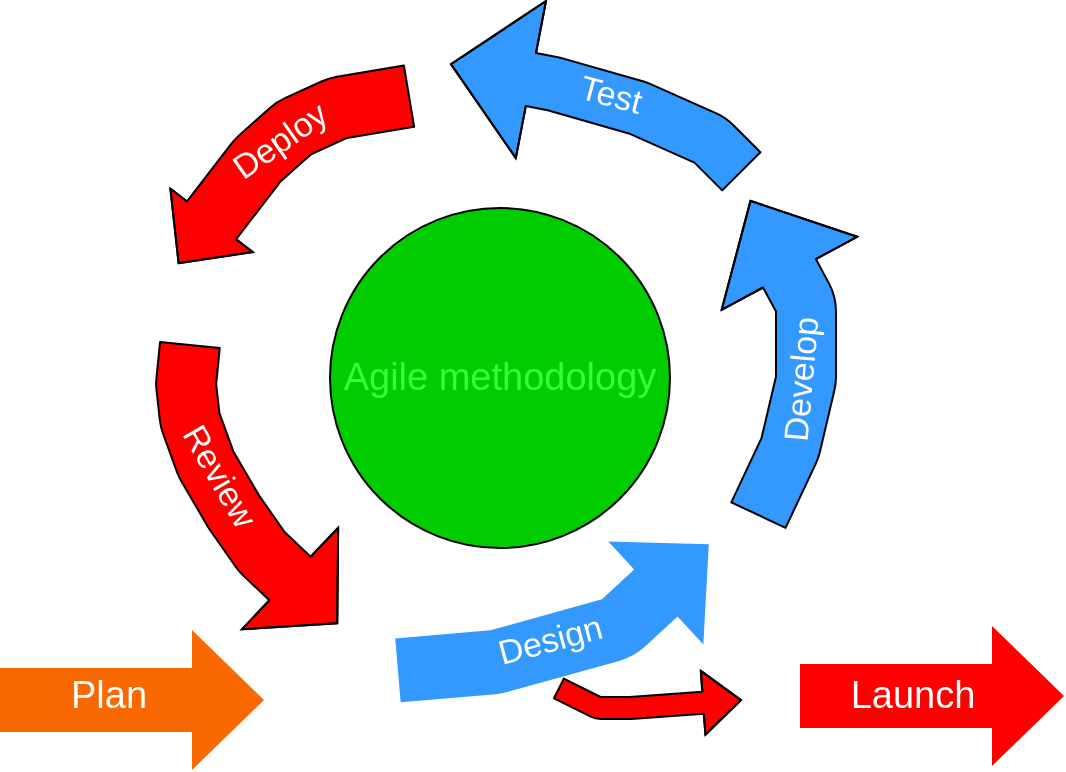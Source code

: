 <mxfile>
    <diagram id="DDXl55QxNX7q0bwSXr1j" name="Page-1">
        <mxGraphModel dx="576" dy="432" grid="0" gridSize="10" guides="1" tooltips="1" connect="1" arrows="1" fold="1" page="1" pageScale="1" pageWidth="850" pageHeight="1100" background="#ffffff" math="0" shadow="0">
            <root>
                <mxCell id="0"/>
                <mxCell id="1" parent="0"/>
                <mxCell id="8" value="" style="shape=flexArrow;endArrow=classic;rounded=1;shadow=0;strokeWidth=18;fontSize=19;fillColor=#fa6800;strokeColor=none;width=15;fontColor=none;noLabel=1;labelBackgroundColor=none;" parent="1" edge="1">
                    <mxGeometry width="50" height="50" relative="1" as="geometry">
                        <mxPoint x="28" y="476" as="sourcePoint"/>
                        <mxPoint x="178" y="476" as="targetPoint"/>
                    </mxGeometry>
                </mxCell>
                <mxCell id="12" value="&lt;span style=&quot;&quot;&gt;Plan&lt;/span&gt;" style="edgeLabel;html=1;align=center;verticalAlign=middle;resizable=0;points=[];fontSize=19;fontColor=#FFFFFF;labelBackgroundColor=none;" parent="8" vertex="1" connectable="0">
                    <mxGeometry x="-0.191" relative="1" as="geometry">
                        <mxPoint x="2" y="-2" as="offset"/>
                    </mxGeometry>
                </mxCell>
                <mxCell id="28" value="&lt;span style=&quot;&quot;&gt;Plan&lt;/span&gt;" style="edgeLabel;html=1;align=center;verticalAlign=middle;resizable=0;points=[];fontSize=19;fontColor=#FFFFFF;labelBackgroundColor=none;" parent="8" vertex="1" connectable="0">
                    <mxGeometry x="-0.191" relative="1" as="geometry">
                        <mxPoint x="206" y="2" as="offset"/>
                    </mxGeometry>
                </mxCell>
                <mxCell id="16" value="" style="shape=flexArrow;endArrow=classic;rounded=1;shadow=0;strokeWidth=18;fontSize=19;fillColor=#FF0000;strokeColor=none;width=15;fontColor=none;noLabel=1;labelBackgroundColor=none;" parent="1" edge="1">
                    <mxGeometry width="50" height="50" relative="1" as="geometry">
                        <mxPoint x="428" y="474" as="sourcePoint"/>
                        <mxPoint x="578" y="474" as="targetPoint"/>
                    </mxGeometry>
                </mxCell>
                <mxCell id="17" value="&lt;span style=&quot;&quot;&gt;Launch&lt;/span&gt;" style="edgeLabel;html=1;align=center;verticalAlign=middle;resizable=0;points=[];fontSize=19;fontColor=#FFFFFF;labelBackgroundColor=none;" parent="16" vertex="1" connectable="0">
                    <mxGeometry x="-0.191" relative="1" as="geometry">
                        <mxPoint x="4" as="offset"/>
                    </mxGeometry>
                </mxCell>
                <mxCell id="18" value="" style="shape=flexArrow;endArrow=classic;html=1;fillColor=#FF0000;startArrow=none;" parent="1" source="2" edge="1">
                    <mxGeometry width="50" height="50" relative="1" as="geometry">
                        <mxPoint x="272" y="360" as="sourcePoint"/>
                        <mxPoint x="322" y="310" as="targetPoint"/>
                    </mxGeometry>
                </mxCell>
                <mxCell id="19" value="" style="shape=flexArrow;endArrow=none;html=1;fillColor=#FF0000;" parent="1" target="2" edge="1">
                    <mxGeometry width="50" height="50" relative="1" as="geometry">
                        <mxPoint x="272" y="360" as="sourcePoint"/>
                        <mxPoint x="322" y="310" as="targetPoint"/>
                    </mxGeometry>
                </mxCell>
                <mxCell id="2" value="&lt;font style=&quot;font-size: 19px;&quot;&gt;Agile methodology&lt;/font&gt;" style="ellipse;whiteSpace=wrap;html=1;aspect=fixed;gradientColor=none;strokeColor=default;labelBackgroundColor=none;labelBorderColor=none;fillColor=#00CC00;fontColor=#33FF33;" parent="1" vertex="1">
                    <mxGeometry x="202" y="230" width="170" height="170" as="geometry"/>
                </mxCell>
                <mxCell id="22" value="" style="shape=flexArrow;endArrow=classic;rounded=1;shadow=0;strokeWidth=18;fontSize=19;fillColor=#3399FF;strokeColor=none;width=15;fontColor=none;noLabel=1;labelBackgroundColor=none;" parent="1" edge="1">
                    <mxGeometry width="50" height="50" relative="1" as="geometry">
                        <mxPoint x="227" y="462" as="sourcePoint"/>
                        <mxPoint x="398" y="392" as="targetPoint"/>
                        <Array as="points">
                            <mxPoint x="285" y="457"/>
                            <mxPoint x="346" y="440"/>
                        </Array>
                    </mxGeometry>
                </mxCell>
                <mxCell id="30" value="Design" style="edgeLabel;html=1;align=center;verticalAlign=middle;resizable=0;points=[];fontColor=#FFFFFF;labelBackgroundColor=none;fontSize=17;rotation=-15;" parent="22" vertex="1" connectable="0">
                    <mxGeometry x="-0.327" y="-2" relative="1" as="geometry">
                        <mxPoint x="20" y="-10" as="offset"/>
                    </mxGeometry>
                </mxCell>
                <mxCell id="25" value="" style="shape=flexArrow;endArrow=classic;html=1;fontColor=#33FF33;fillColor=#3399FF;width=30;endWidth=46;endSize=13.37;" parent="1" edge="1">
                    <mxGeometry width="50" height="50" relative="1" as="geometry">
                        <mxPoint x="416" y="384" as="sourcePoint"/>
                        <mxPoint x="412" y="226" as="targetPoint"/>
                        <Array as="points">
                            <mxPoint x="432" y="350"/>
                            <mxPoint x="440" y="316"/>
                            <mxPoint x="440" y="278"/>
                        </Array>
                    </mxGeometry>
                </mxCell>
                <mxCell id="34" value="Develop" style="edgeLabel;html=1;align=center;verticalAlign=middle;resizable=0;points=[];fontSize=17;fontColor=#FFFFFF;labelBackgroundColor=none;rotation=-85;" parent="25" vertex="1" connectable="0">
                    <mxGeometry x="-0.099" y="12" relative="1" as="geometry">
                        <mxPoint x="10" y="4" as="offset"/>
                    </mxGeometry>
                </mxCell>
                <mxCell id="37" value="" style="shape=flexArrow;endArrow=classic;html=1;fontSize=17;fontColor=#FFFFFF;fillColor=#3399FF;width=27;endWidth=52;endSize=13.23;" parent="1" edge="1">
                    <mxGeometry width="50" height="50" relative="1" as="geometry">
                        <mxPoint x="408" y="212" as="sourcePoint"/>
                        <mxPoint x="262" y="158" as="targetPoint"/>
                        <Array as="points">
                            <mxPoint x="392" y="196"/>
                            <mxPoint x="356" y="180"/>
                            <mxPoint x="314" y="168"/>
                        </Array>
                    </mxGeometry>
                </mxCell>
                <mxCell id="38" value="Test" style="edgeLabel;html=1;align=center;verticalAlign=middle;resizable=0;points=[];fontSize=17;fontColor=#FFFFFF;labelBackgroundColor=none;rotation=15;" parent="37" vertex="1" connectable="0">
                    <mxGeometry x="0.189" y="-10" relative="1" as="geometry">
                        <mxPoint x="14" y="12" as="offset"/>
                    </mxGeometry>
                </mxCell>
                <mxCell id="39" value="" style="shape=flexArrow;endArrow=classic;html=1;fontSize=17;fontColor=#FFFFFF;fillColor=#FF0000;width=31;endSize=8.68;" parent="1" edge="1">
                    <mxGeometry width="50" height="50" relative="1" as="geometry">
                        <mxPoint x="242" y="174" as="sourcePoint"/>
                        <mxPoint x="126" y="258" as="targetPoint"/>
                        <Array as="points">
                            <mxPoint x="206" y="180"/>
                            <mxPoint x="184" y="190"/>
                            <mxPoint x="166" y="206"/>
                        </Array>
                    </mxGeometry>
                </mxCell>
                <mxCell id="40" value="Deploy" style="edgeLabel;html=1;align=center;verticalAlign=middle;resizable=0;points=[];fontSize=17;fontColor=#FFFFFF;labelBackgroundColor=none;rotation=-35;" parent="39" vertex="1" connectable="0">
                    <mxGeometry x="0.332" y="-2" relative="1" as="geometry">
                        <mxPoint x="22" y="-20" as="offset"/>
                    </mxGeometry>
                </mxCell>
                <mxCell id="41" value="" style="shape=flexArrow;endArrow=classic;html=1;fontSize=17;fontColor=#FFFFFF;fillColor=#FF0000;endWidth=39;endSize=10.52;width=30;" parent="1" edge="1">
                    <mxGeometry width="50" height="50" relative="1" as="geometry">
                        <mxPoint x="132" y="298" as="sourcePoint"/>
                        <mxPoint x="206" y="438" as="targetPoint"/>
                        <Array as="points">
                            <mxPoint x="130" y="318"/>
                            <mxPoint x="132" y="336"/>
                            <mxPoint x="140" y="358"/>
                            <mxPoint x="154" y="382"/>
                            <mxPoint x="168" y="402"/>
                        </Array>
                    </mxGeometry>
                </mxCell>
                <mxCell id="42" value="Review" style="edgeLabel;html=1;align=center;verticalAlign=middle;resizable=0;points=[];fontSize=17;fontColor=#FFFFFF;labelBackgroundColor=none;rotation=60;" parent="41" vertex="1" connectable="0">
                    <mxGeometry x="-0.467" y="-11" relative="1" as="geometry">
                        <mxPoint x="22" y="18" as="offset"/>
                    </mxGeometry>
                </mxCell>
                <mxCell id="43" value="" style="shape=flexArrow;endArrow=classic;html=1;fontSize=17;fontColor=#FFFFFF;fillColor=#FF0000;width=11;" parent="1" edge="1">
                    <mxGeometry width="50" height="50" relative="1" as="geometry">
                        <mxPoint x="316" y="470" as="sourcePoint"/>
                        <mxPoint x="408" y="476" as="targetPoint"/>
                        <Array as="points">
                            <mxPoint x="336" y="480"/>
                            <mxPoint x="352" y="480"/>
                        </Array>
                    </mxGeometry>
                </mxCell>
            </root>
        </mxGraphModel>
    </diagram>
</mxfile>